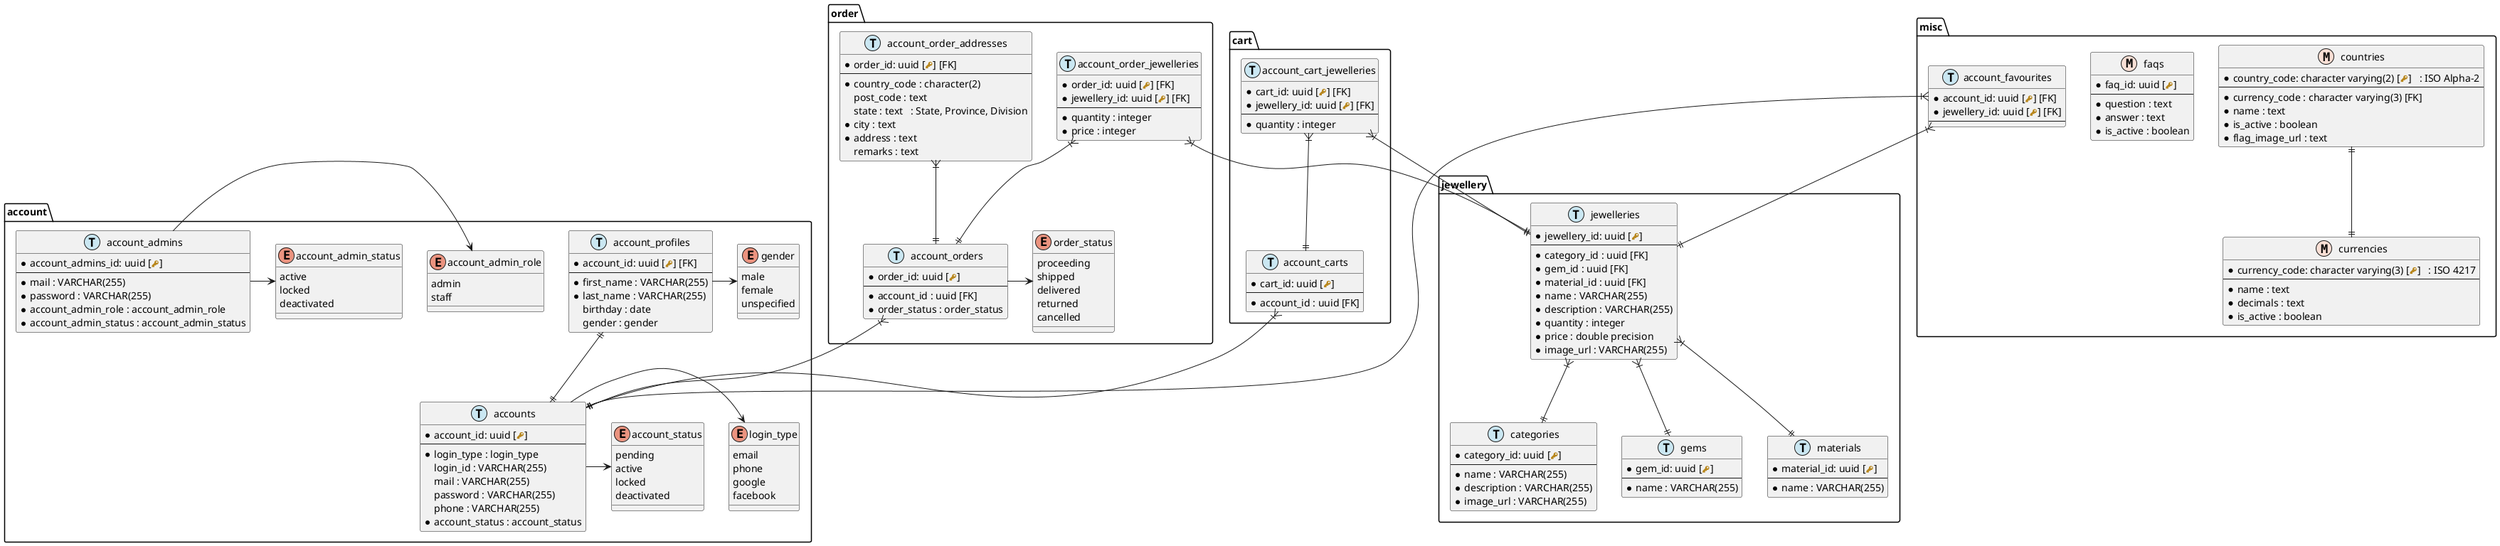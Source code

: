 @startuml burmese_jewellery

!define MASTER <<M,F9DFD5>>
!define TRANSACTION <<T,CAE7F2>>
!define PRIMARY_KEY <color:#b8861b><&key></color>
!define PK <color:#b8861b><&key></color>
!define FOREIGN_KEY <color:#aaaaaa><&key></color>
!define column(x) <color:#efefef><&media-record></color> x
!define table(x) entity x << (T, white) >>

' Zero or One  |o--
' Exactly One  ||--
' Zero or Many }o--
' One or Many  }|--

folder account {

  enum login_type {
    email
    phone
    google
    facebook
  }

  enum account_status {
    pending
    active
    locked
    deactivated
  }

  entity accounts TRANSACTION {
    * account_id: uuid [PK]  
    --
    * login_type : login_type  
    login_id : VARCHAR(255)  
    mail : VARCHAR(255)  
    password : VARCHAR(255)  
    phone : VARCHAR(255)  
    * account_status : account_status  
  }
  accounts -> login_type
  accounts -> account_status

  enum gender {
    male
    female
    unspecified
  }

  entity account_profiles TRANSACTION {
    * account_id: uuid [PK] [FK] 
    --
    * first_name : VARCHAR(255)  
    * last_name : VARCHAR(255)  
    birthday : date  
    gender : gender  
  }
  account_profiles -> gender
  account_profiles ||--|| accounts

  enum account_admin_role {
    admin
    staff
  }

  enum account_admin_status {
    active
    locked
    deactivated
  }

  entity account_admins TRANSACTION {
    * account_admins_id: uuid [PK]  
    --
    * mail : VARCHAR(255)  
    * password : VARCHAR(255)  
    * account_admin_role : account_admin_role  
    * account_admin_status : account_admin_status  
  }

  account_admins -> account_admin_role
  account_admins -> account_admin_status

}


folder jewellery {

  entity categories TRANSACTION {
    * category_id: uuid [PK]  
    --
    * name : VARCHAR(255)  
    * description : VARCHAR(255)  
    * image_url : VARCHAR(255)  
  }

  entity gems TRANSACTION {
    * gem_id: uuid [PK]  
    --
    * name : VARCHAR(255)  
  }

  entity materials TRANSACTION {
    * material_id: uuid [PK]  
    --
    * name : VARCHAR(255)  
  }

  entity jewelleries TRANSACTION {
    * jewellery_id: uuid [PK]  
    --
    * category_id : uuid [FK] 
    * gem_id : uuid [FK] 
    * material_id : uuid [FK] 
    * name : VARCHAR(255)  
    * description : VARCHAR(255)  
    * quantity : integer  
    * price : double precision  
    * image_url : VARCHAR(255)  
  }
  jewelleries }|--|| categories
  jewelleries }|--|| gems
  jewelleries }|--|| materials

}

folder cart {

  entity account_carts TRANSACTION {
    * cart_id: uuid [PK]  
    --
    * account_id : uuid [FK] 
  }
  account_carts }|--|| accounts

  entity account_cart_jewelleries TRANSACTION {
    * cart_id: uuid [PK] [FK] 
    * jewellery_id: uuid [PK] [FK] 
    --
    * quantity : integer  
  }
  account_cart_jewelleries }|--|| account_carts
  account_cart_jewelleries }|--|| jewelleries

}

folder order {

  enum order_status {
    proceeding
    shipped
    delivered
    returned
    cancelled
  }

  entity account_orders TRANSACTION {
    * order_id: uuid [PK]  
    --
    * account_id : uuid [FK] 
    * order_status : order_status  
  }
  account_orders -> order_status
  account_orders }|--|| accounts

  entity account_order_jewelleries TRANSACTION {
    * order_id: uuid [PK] [FK] 
    * jewellery_id: uuid [PK] [FK] 
    --
    * quantity : integer  
    * price : integer  
  }
  account_order_jewelleries }|--|| account_orders
  account_order_jewelleries }|--|| jewelleries

  entity account_order_addresses TRANSACTION {
    * order_id: uuid [PK] [FK] 
    --
    * country_code : character(2)  
    post_code : text  
    state : text   : State, Province, Division
    * city : text  
    * address : text  
    remarks : text  
  }
  account_order_addresses }|--|| account_orders

}

folder misc {

  entity account_favourites TRANSACTION {
    * account_id: uuid [PK] [FK] 
    * jewellery_id: uuid [PK] [FK] 
    --
  }
  account_favourites }|--|| accounts
  account_favourites }|--|| jewelleries

  entity faqs MASTER {
    * faq_id: uuid [PK]  
    --
    * question : text  
    * answer : text  
    * is_active : boolean  
  }

  entity currencies MASTER {
    * currency_code: character varying(3) [PK]   : ISO 4217
    --
    * name : text  
    * decimals : text  
    * is_active : boolean  
  }

  entity countries MASTER {
    * country_code: character varying(2) [PK]   : ISO Alpha-2
    --
    * currency_code : character varying(3) [FK] 
    * name : text  
    * is_active : boolean  
    * flag_image_url : text  
  }
  countries ||--|| currencies

}

@enduml